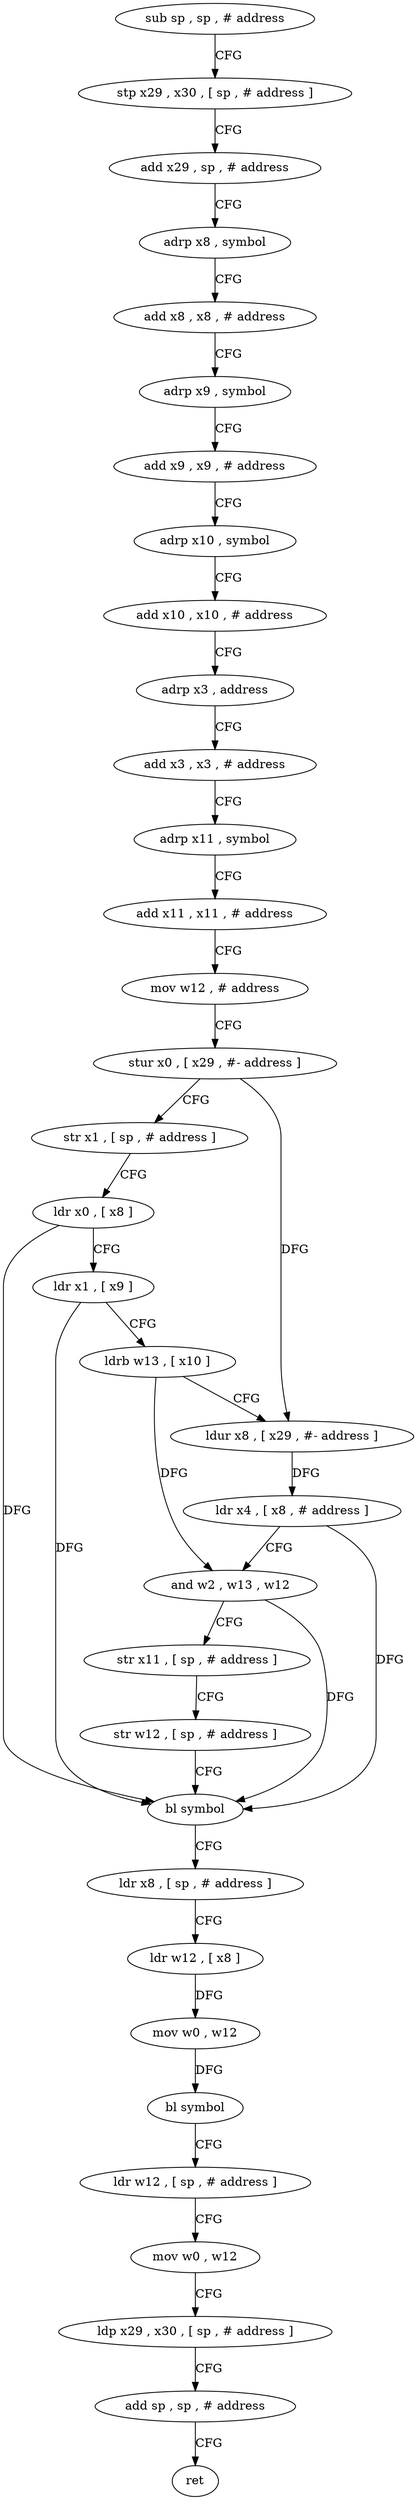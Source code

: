 digraph "func" {
"4214272" [label = "sub sp , sp , # address" ]
"4214276" [label = "stp x29 , x30 , [ sp , # address ]" ]
"4214280" [label = "add x29 , sp , # address" ]
"4214284" [label = "adrp x8 , symbol" ]
"4214288" [label = "add x8 , x8 , # address" ]
"4214292" [label = "adrp x9 , symbol" ]
"4214296" [label = "add x9 , x9 , # address" ]
"4214300" [label = "adrp x10 , symbol" ]
"4214304" [label = "add x10 , x10 , # address" ]
"4214308" [label = "adrp x3 , address" ]
"4214312" [label = "add x3 , x3 , # address" ]
"4214316" [label = "adrp x11 , symbol" ]
"4214320" [label = "add x11 , x11 , # address" ]
"4214324" [label = "mov w12 , # address" ]
"4214328" [label = "stur x0 , [ x29 , #- address ]" ]
"4214332" [label = "str x1 , [ sp , # address ]" ]
"4214336" [label = "ldr x0 , [ x8 ]" ]
"4214340" [label = "ldr x1 , [ x9 ]" ]
"4214344" [label = "ldrb w13 , [ x10 ]" ]
"4214348" [label = "ldur x8 , [ x29 , #- address ]" ]
"4214352" [label = "ldr x4 , [ x8 , # address ]" ]
"4214356" [label = "and w2 , w13 , w12" ]
"4214360" [label = "str x11 , [ sp , # address ]" ]
"4214364" [label = "str w12 , [ sp , # address ]" ]
"4214368" [label = "bl symbol" ]
"4214372" [label = "ldr x8 , [ sp , # address ]" ]
"4214376" [label = "ldr w12 , [ x8 ]" ]
"4214380" [label = "mov w0 , w12" ]
"4214384" [label = "bl symbol" ]
"4214388" [label = "ldr w12 , [ sp , # address ]" ]
"4214392" [label = "mov w0 , w12" ]
"4214396" [label = "ldp x29 , x30 , [ sp , # address ]" ]
"4214400" [label = "add sp , sp , # address" ]
"4214404" [label = "ret" ]
"4214272" -> "4214276" [ label = "CFG" ]
"4214276" -> "4214280" [ label = "CFG" ]
"4214280" -> "4214284" [ label = "CFG" ]
"4214284" -> "4214288" [ label = "CFG" ]
"4214288" -> "4214292" [ label = "CFG" ]
"4214292" -> "4214296" [ label = "CFG" ]
"4214296" -> "4214300" [ label = "CFG" ]
"4214300" -> "4214304" [ label = "CFG" ]
"4214304" -> "4214308" [ label = "CFG" ]
"4214308" -> "4214312" [ label = "CFG" ]
"4214312" -> "4214316" [ label = "CFG" ]
"4214316" -> "4214320" [ label = "CFG" ]
"4214320" -> "4214324" [ label = "CFG" ]
"4214324" -> "4214328" [ label = "CFG" ]
"4214328" -> "4214332" [ label = "CFG" ]
"4214328" -> "4214348" [ label = "DFG" ]
"4214332" -> "4214336" [ label = "CFG" ]
"4214336" -> "4214340" [ label = "CFG" ]
"4214336" -> "4214368" [ label = "DFG" ]
"4214340" -> "4214344" [ label = "CFG" ]
"4214340" -> "4214368" [ label = "DFG" ]
"4214344" -> "4214348" [ label = "CFG" ]
"4214344" -> "4214356" [ label = "DFG" ]
"4214348" -> "4214352" [ label = "DFG" ]
"4214352" -> "4214356" [ label = "CFG" ]
"4214352" -> "4214368" [ label = "DFG" ]
"4214356" -> "4214360" [ label = "CFG" ]
"4214356" -> "4214368" [ label = "DFG" ]
"4214360" -> "4214364" [ label = "CFG" ]
"4214364" -> "4214368" [ label = "CFG" ]
"4214368" -> "4214372" [ label = "CFG" ]
"4214372" -> "4214376" [ label = "CFG" ]
"4214376" -> "4214380" [ label = "DFG" ]
"4214380" -> "4214384" [ label = "DFG" ]
"4214384" -> "4214388" [ label = "CFG" ]
"4214388" -> "4214392" [ label = "CFG" ]
"4214392" -> "4214396" [ label = "CFG" ]
"4214396" -> "4214400" [ label = "CFG" ]
"4214400" -> "4214404" [ label = "CFG" ]
}
